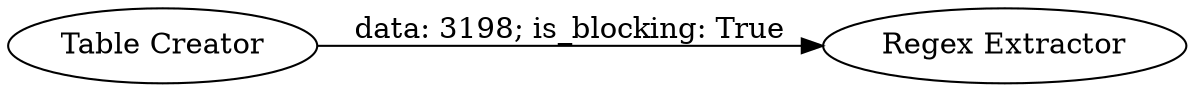 digraph {
	"2604222490606808399_3" [label="Regex Extractor"]
	"2604222490606808399_2" [label="Table Creator"]
	"2604222490606808399_2" -> "2604222490606808399_3" [label="data: 3198; is_blocking: True"]
	rankdir=LR
}
